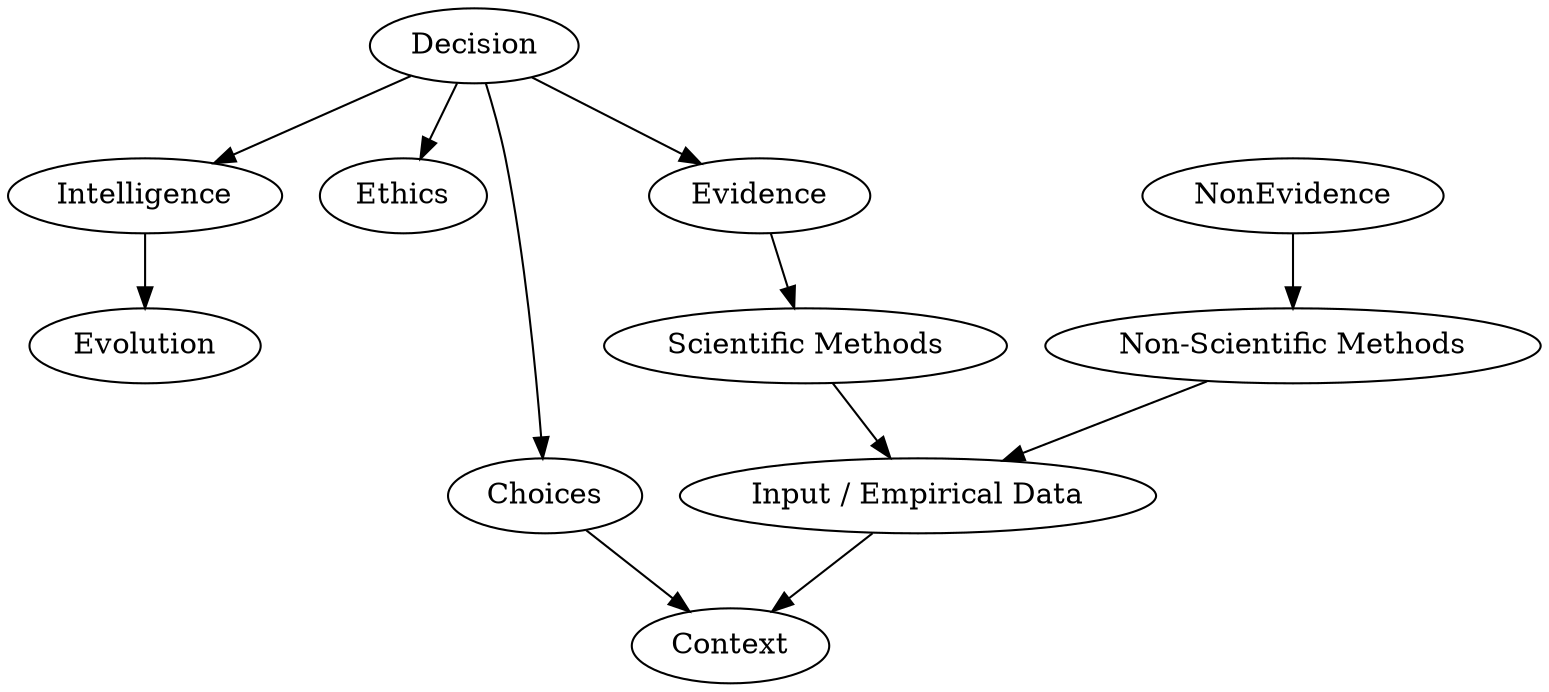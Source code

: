digraph G {

  /*
    TODO
    A weird concept related to freedom
    that humans think they can do

    Decision ties into Systems Theory concepts
    could use to more easily explain it
  */
  "Decision";

  /*
    Intelligence is a metric that measures the capability of an agent
    to make optimal decisions in relation to its goals
  */
  "Intelligence" [weight=1];

  /*
    Decision making constraint
    that optimizes for good (<- TODO) of systems of agents
  */
  "Ethics" [weight=1];

  // All possible decisions you could make in current context
  "Choices" [weight=1];

  "Input / Empirical Data";

  // Information that has no correlation with the context
  "NonEvidence" -> "Non-Scientific Methods";

  // Information that comes from context
  "Evidence" [weight=1];

  "Decision" -> "Intelligence";

  "Decision" -> "Ethics";

  "Decision" -> "Choices";

  "Decision" -> "Evidence";

  "Evidence" -> "Scientific Methods";

  "Scientific Methods" -> "Input / Empirical Data";

  "Non-Scientific Methods" -> "Input / Empirical Data";

  // via Theory of Evolution
  "Intelligence" -> "Evolution"

  /*
    TODO context needs to be abstracted away from the Laws of Physics
    -- the semantics need to function in any type of reality irregardless of physics
    -- senses - inputs (consciousness O.O)
    -- example contexts:
        - being somewhere in physical reality
        - virtual context - being an agent inside of a virtual world like a game
        - simulation context - we ourselves could be in a simulation
                            - mostly irrelevant for daily lives but fu -}
  {-  spacetime coordinate
      - 3D location
      - time             -}
  */
  "Context";

  "Choices" -> "Context";

  "Input / Empirical Data" -> "Context";
}